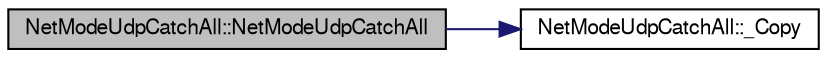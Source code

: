 digraph G
{
  edge [fontname="FreeSans",fontsize="10",labelfontname="FreeSans",labelfontsize="10"];
  node [fontname="FreeSans",fontsize="10",shape=record];
  rankdir=LR;
  Node1 [label="NetModeUdpCatchAll::NetModeUdpCatchAll",height=0.2,width=0.4,color="black", fillcolor="grey75", style="filled" fontcolor="black"];
  Node1 -> Node2 [color="midnightblue",fontsize="10",style="solid",fontname="FreeSans"];
  Node2 [label="NetModeUdpCatchAll::_Copy",height=0.2,width=0.4,color="black", fillcolor="white", style="filled",URL="$class_net_mode_udp_catch_all.html#a8f84433a31a84b370726a6638cf42af5"];
}
